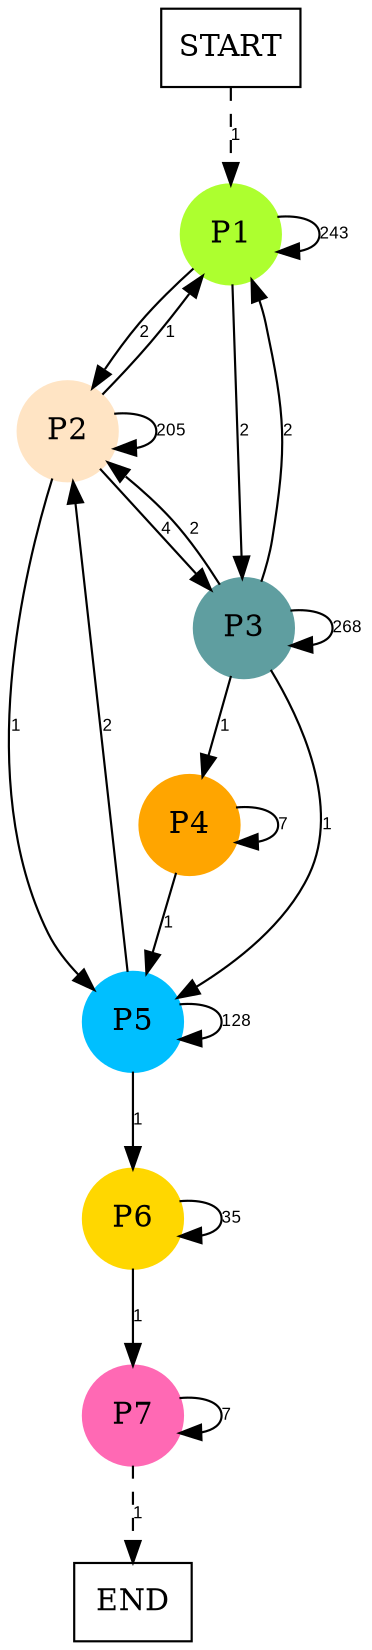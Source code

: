 digraph graphname {
	dpi = 150
	size="16,11!";
	margin = 0;
"P1" [shape=circle, color=greenyellow, style=filled]"P2" [shape=circle, color=bisque, style=filled]"P3" [shape=circle, color=cadetblue, style=filled]"P4" [shape=circle, color=orange, style=filled]"P5" [shape=circle, color=deepskyblue, style=filled]"P6" [shape=circle, color=gold, style=filled]"P7" [shape=circle, color=hotpink, style=filled]"START" [shape=box, fillcolor=white, style=filled, color=black]"END" [shape=box, fillcolor=white, style=filled, color=black]"P1" -> "P1" [ label ="243" labelfloat=false fontname="Arial" fontsize=8]
"P1" -> "P2" [ label ="2" labelfloat=false fontname="Arial" fontsize=8]
"P1" -> "P3" [ label ="2" labelfloat=false fontname="Arial" fontsize=8]
"P2" -> "P1" [ label ="1" labelfloat=false fontname="Arial" fontsize=8]
"P2" -> "P2" [ label ="205" labelfloat=false fontname="Arial" fontsize=8]
"P2" -> "P3" [ label ="4" labelfloat=false fontname="Arial" fontsize=8]
"P2" -> "P5" [ label ="1" labelfloat=false fontname="Arial" fontsize=8]
"P3" -> "P1" [ label ="2" labelfloat=false fontname="Arial" fontsize=8]
"P3" -> "P2" [ label ="2" labelfloat=false fontname="Arial" fontsize=8]
"P3" -> "P3" [ label ="268" labelfloat=false fontname="Arial" fontsize=8]
"P3" -> "P4" [ label ="1" labelfloat=false fontname="Arial" fontsize=8]
"P3" -> "P5" [ label ="1" labelfloat=false fontname="Arial" fontsize=8]
"P4" -> "P4" [ label ="7" labelfloat=false fontname="Arial" fontsize=8]
"P4" -> "P5" [ label ="1" labelfloat=false fontname="Arial" fontsize=8]
"P5" -> "P2" [ label ="2" labelfloat=false fontname="Arial" fontsize=8]
"P5" -> "P5" [ label ="128" labelfloat=false fontname="Arial" fontsize=8]
"P5" -> "P6" [ label ="1" labelfloat=false fontname="Arial" fontsize=8]
"P6" -> "P6" [ label ="35" labelfloat=false fontname="Arial" fontsize=8]
"P6" -> "P7" [ label ="1" labelfloat=false fontname="Arial" fontsize=8]
"P7" -> "P7" [ label ="7" labelfloat=false fontname="Arial" fontsize=8]
"P7" -> "END" [ style = dashed label ="1" labelfloat=false fontname="Arial" fontsize=8]
"START" -> "P1" [ style = dashed label ="1" labelfloat=false fontname="Arial" fontsize=8]
}